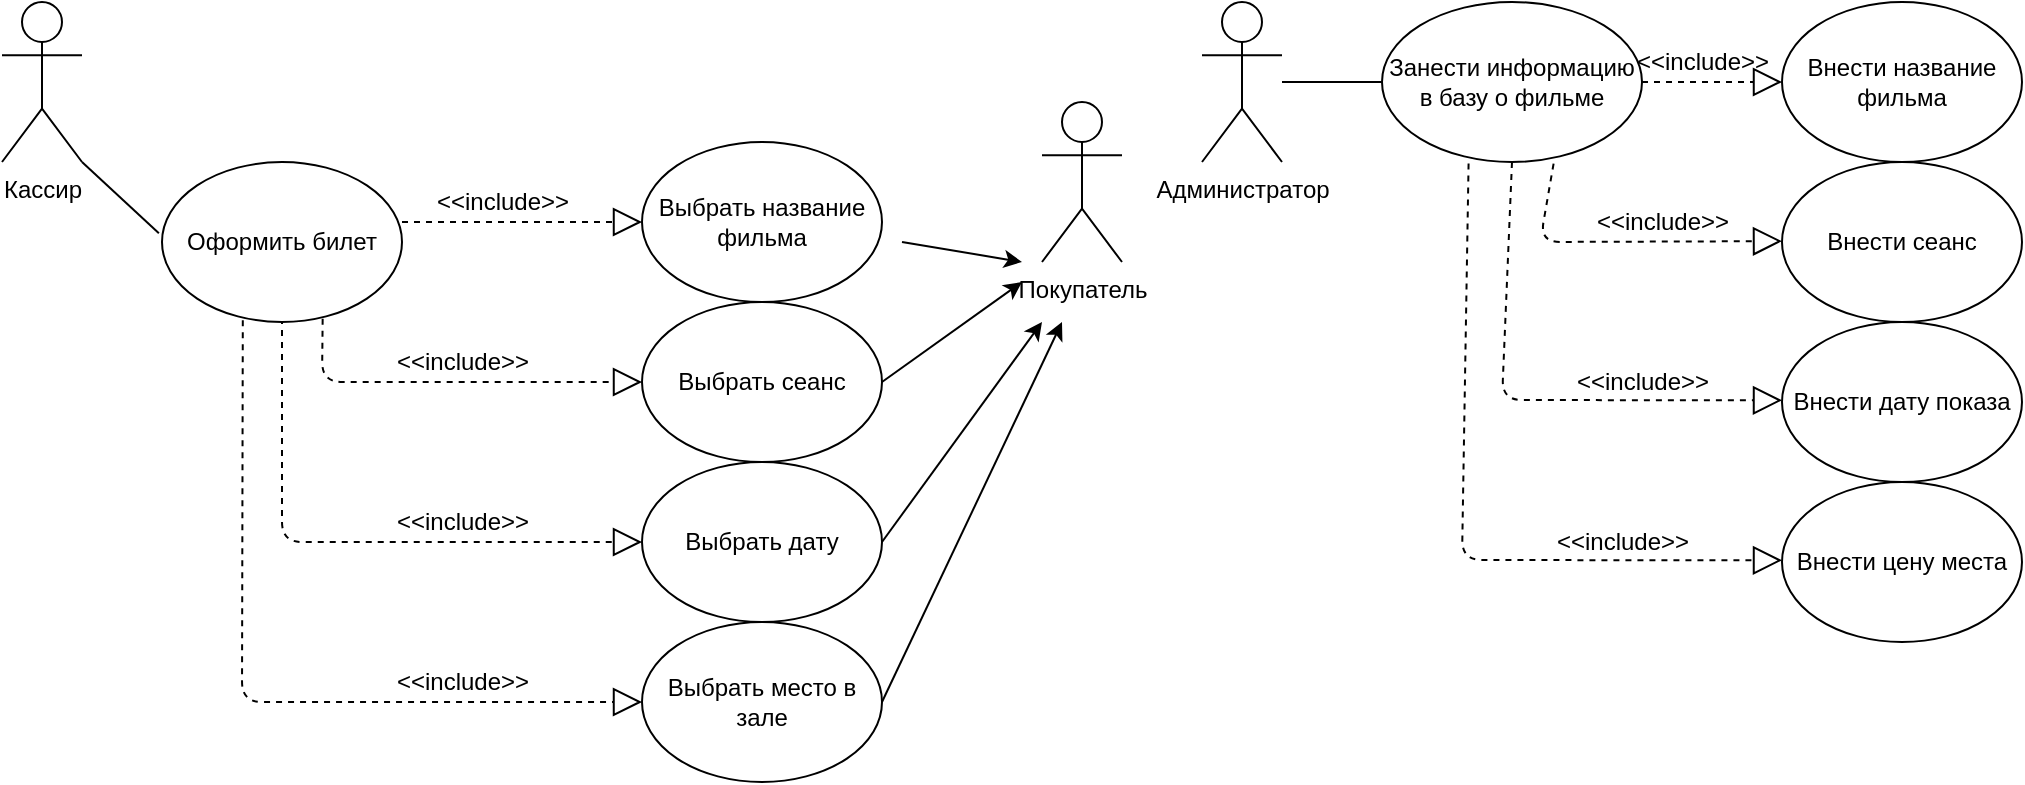 <mxfile version="13.9.9" type="device"><diagram id="kCnkkArgiiboDyR1QDmq" name="Страница 1"><mxGraphModel dx="1662" dy="832" grid="1" gridSize="10" guides="1" tooltips="1" connect="1" arrows="1" fold="1" page="1" pageScale="1" pageWidth="827" pageHeight="1169" math="0" shadow="0"><root><mxCell id="0"/><mxCell id="1" parent="0"/><mxCell id="6d6DmpOAxH22jaKZCV1S-1" value="Кассир" style="shape=umlActor;verticalLabelPosition=bottom;verticalAlign=top;html=1;outlineConnect=0;" vertex="1" parent="1"><mxGeometry x="80" y="160" width="40" height="80" as="geometry"/></mxCell><mxCell id="6d6DmpOAxH22jaKZCV1S-14" value="" style="endArrow=block;dashed=1;endFill=0;endSize=12;html=1;" edge="1" parent="1"><mxGeometry width="160" relative="1" as="geometry"><mxPoint x="280" y="270" as="sourcePoint"/><mxPoint x="400" y="270" as="targetPoint"/></mxGeometry></mxCell><mxCell id="6d6DmpOAxH22jaKZCV1S-15" value="&amp;lt;&amp;lt;include&amp;gt;&amp;gt;" style="text;html=1;align=center;verticalAlign=middle;resizable=0;points=[];autosize=1;" vertex="1" parent="1"><mxGeometry x="290" y="250" width="80" height="20" as="geometry"/></mxCell><mxCell id="6d6DmpOAxH22jaKZCV1S-16" value="" style="endArrow=block;dashed=1;endFill=0;endSize=12;html=1;exitX=0.671;exitY=1.007;exitDx=0;exitDy=0;exitPerimeter=0;entryX=0;entryY=0.5;entryDx=0;entryDy=0;" edge="1" parent="1"><mxGeometry width="160" relative="1" as="geometry"><mxPoint x="240.52" y="300.42" as="sourcePoint"/><mxPoint x="400" y="350" as="targetPoint"/><Array as="points"><mxPoint x="240" y="350"/></Array></mxGeometry></mxCell><mxCell id="6d6DmpOAxH22jaKZCV1S-17" value="&amp;lt;&amp;lt;include&amp;gt;&amp;gt;" style="text;html=1;align=center;verticalAlign=middle;resizable=0;points=[];autosize=1;" vertex="1" parent="1"><mxGeometry x="270" y="330" width="80" height="20" as="geometry"/></mxCell><mxCell id="6d6DmpOAxH22jaKZCV1S-19" value="" style="endArrow=block;dashed=1;endFill=0;endSize=12;html=1;exitX=0.5;exitY=1;exitDx=0;exitDy=0;entryX=0;entryY=0.5;entryDx=0;entryDy=0;" edge="1" parent="1"><mxGeometry width="160" relative="1" as="geometry"><mxPoint x="220" y="300" as="sourcePoint"/><mxPoint x="400" y="430" as="targetPoint"/><Array as="points"><mxPoint x="220" y="430"/></Array></mxGeometry></mxCell><mxCell id="6d6DmpOAxH22jaKZCV1S-20" value="&amp;lt;&amp;lt;include&amp;gt;&amp;gt;" style="text;html=1;align=center;verticalAlign=middle;resizable=0;points=[];autosize=1;" vertex="1" parent="1"><mxGeometry x="270" y="410" width="80" height="20" as="geometry"/></mxCell><mxCell id="6d6DmpOAxH22jaKZCV1S-21" value="" style="endArrow=block;dashed=1;endFill=0;endSize=12;html=1;exitX=0.337;exitY=1.019;exitDx=0;exitDy=0;exitPerimeter=0;" edge="1" parent="1"><mxGeometry width="160" relative="1" as="geometry"><mxPoint x="200.44" y="301.14" as="sourcePoint"/><mxPoint x="400" y="510" as="targetPoint"/><Array as="points"><mxPoint x="200" y="510"/></Array></mxGeometry></mxCell><mxCell id="6d6DmpOAxH22jaKZCV1S-22" value="&amp;lt;&amp;lt;include&amp;gt;&amp;gt;" style="text;html=1;align=center;verticalAlign=middle;resizable=0;points=[];autosize=1;" vertex="1" parent="1"><mxGeometry x="270" y="490" width="80" height="20" as="geometry"/></mxCell><mxCell id="6d6DmpOAxH22jaKZCV1S-25" value="&lt;span&gt;Оформить билет&lt;/span&gt;" style="ellipse;whiteSpace=wrap;html=1;" vertex="1" parent="1"><mxGeometry x="160" y="240" width="120" height="80" as="geometry"/></mxCell><mxCell id="6d6DmpOAxH22jaKZCV1S-26" value="&lt;span&gt;Выбрать название фильма&lt;/span&gt;" style="ellipse;whiteSpace=wrap;html=1;" vertex="1" parent="1"><mxGeometry x="400" y="230" width="120" height="80" as="geometry"/></mxCell><mxCell id="6d6DmpOAxH22jaKZCV1S-27" value="&lt;span&gt;Выбрать сеанс&lt;/span&gt;" style="ellipse;whiteSpace=wrap;html=1;" vertex="1" parent="1"><mxGeometry x="400" y="310" width="120" height="80" as="geometry"/></mxCell><mxCell id="6d6DmpOAxH22jaKZCV1S-28" value="&lt;span&gt;Выбрать дату&lt;/span&gt;" style="ellipse;whiteSpace=wrap;html=1;" vertex="1" parent="1"><mxGeometry x="400" y="390" width="120" height="80" as="geometry"/></mxCell><mxCell id="6d6DmpOAxH22jaKZCV1S-29" value="&lt;span&gt;Выбрать место в зале&lt;/span&gt;" style="ellipse;whiteSpace=wrap;html=1;" vertex="1" parent="1"><mxGeometry x="400" y="470" width="120" height="80" as="geometry"/></mxCell><mxCell id="6d6DmpOAxH22jaKZCV1S-32" value="" style="endArrow=none;html=1;entryX=-0.013;entryY=0.445;entryDx=0;entryDy=0;entryPerimeter=0;exitX=1;exitY=1;exitDx=0;exitDy=0;exitPerimeter=0;" edge="1" parent="1" source="6d6DmpOAxH22jaKZCV1S-1" target="6d6DmpOAxH22jaKZCV1S-25"><mxGeometry width="50" height="50" relative="1" as="geometry"><mxPoint x="120" y="290" as="sourcePoint"/><mxPoint x="170" y="240" as="targetPoint"/></mxGeometry></mxCell><mxCell id="6d6DmpOAxH22jaKZCV1S-33" value="Покупатель" style="shape=umlActor;verticalLabelPosition=bottom;verticalAlign=top;html=1;outlineConnect=0;" vertex="1" parent="1"><mxGeometry x="600" y="210" width="40" height="80" as="geometry"/></mxCell><mxCell id="6d6DmpOAxH22jaKZCV1S-52" value="Администратор" style="shape=umlActor;verticalLabelPosition=bottom;verticalAlign=top;html=1;outlineConnect=0;" vertex="1" parent="1"><mxGeometry x="680" y="160" width="40" height="80" as="geometry"/></mxCell><mxCell id="6d6DmpOAxH22jaKZCV1S-53" value="Занести информацию в базу о фильме" style="ellipse;whiteSpace=wrap;html=1;" vertex="1" parent="1"><mxGeometry x="770" y="160" width="130" height="80" as="geometry"/></mxCell><mxCell id="6d6DmpOAxH22jaKZCV1S-54" value="&lt;span&gt;Внести название фильма&lt;/span&gt;" style="ellipse;whiteSpace=wrap;html=1;" vertex="1" parent="1"><mxGeometry x="970" y="160" width="120" height="80" as="geometry"/></mxCell><mxCell id="6d6DmpOAxH22jaKZCV1S-55" value="&lt;span&gt;Внести сеанс&lt;/span&gt;" style="ellipse;whiteSpace=wrap;html=1;" vertex="1" parent="1"><mxGeometry x="970" y="240" width="120" height="80" as="geometry"/></mxCell><mxCell id="6d6DmpOAxH22jaKZCV1S-56" value="&lt;span&gt;Внести дату показа&lt;/span&gt;" style="ellipse;whiteSpace=wrap;html=1;" vertex="1" parent="1"><mxGeometry x="970" y="320" width="120" height="80" as="geometry"/></mxCell><mxCell id="6d6DmpOAxH22jaKZCV1S-57" value="&lt;span&gt;Внести цену места&lt;/span&gt;" style="ellipse;whiteSpace=wrap;html=1;" vertex="1" parent="1"><mxGeometry x="970" y="400" width="120" height="80" as="geometry"/></mxCell><mxCell id="6d6DmpOAxH22jaKZCV1S-58" value="" style="endArrow=block;dashed=1;endFill=0;endSize=12;html=1;" edge="1" source="6d6DmpOAxH22jaKZCV1S-53" parent="1"><mxGeometry width="160" relative="1" as="geometry"><mxPoint x="890" y="200" as="sourcePoint"/><mxPoint x="970" y="200" as="targetPoint"/></mxGeometry></mxCell><mxCell id="6d6DmpOAxH22jaKZCV1S-59" value="" style="endArrow=block;dashed=1;endFill=0;endSize=12;html=1;exitX=0.66;exitY=1.01;exitDx=0;exitDy=0;exitPerimeter=0;" edge="1" source="6d6DmpOAxH22jaKZCV1S-53" parent="1"><mxGeometry width="160" relative="1" as="geometry"><mxPoint x="850" y="280" as="sourcePoint"/><mxPoint x="970" y="279.58" as="targetPoint"/><Array as="points"><mxPoint x="849" y="280"/></Array></mxGeometry></mxCell><mxCell id="6d6DmpOAxH22jaKZCV1S-60" value="" style="endArrow=block;dashed=1;endFill=0;endSize=12;html=1;exitX=0.5;exitY=1;exitDx=0;exitDy=0;" edge="1" source="6d6DmpOAxH22jaKZCV1S-53" parent="1"><mxGeometry width="160" relative="1" as="geometry"><mxPoint x="849.2" y="320.4" as="sourcePoint"/><mxPoint x="970" y="359.18" as="targetPoint"/><Array as="points"><mxPoint x="830" y="359"/></Array></mxGeometry></mxCell><mxCell id="6d6DmpOAxH22jaKZCV1S-61" value="" style="endArrow=block;dashed=1;endFill=0;endSize=12;html=1;exitX=0.333;exitY=1.01;exitDx=0;exitDy=0;exitPerimeter=0;" edge="1" source="6d6DmpOAxH22jaKZCV1S-53" parent="1"><mxGeometry width="160" relative="1" as="geometry"><mxPoint x="830" y="320" as="sourcePoint"/><mxPoint x="970" y="439.18" as="targetPoint"/><Array as="points"><mxPoint x="810" y="439"/></Array></mxGeometry></mxCell><mxCell id="6d6DmpOAxH22jaKZCV1S-62" value="&amp;lt;&amp;lt;include&amp;gt;&amp;gt;" style="text;html=1;align=center;verticalAlign=middle;resizable=0;points=[];autosize=1;" vertex="1" parent="1"><mxGeometry x="890" y="180" width="80" height="20" as="geometry"/></mxCell><mxCell id="6d6DmpOAxH22jaKZCV1S-63" value="&amp;lt;&amp;lt;include&amp;gt;&amp;gt;" style="text;html=1;align=center;verticalAlign=middle;resizable=0;points=[];autosize=1;" vertex="1" parent="1"><mxGeometry x="870" y="260" width="80" height="20" as="geometry"/></mxCell><mxCell id="6d6DmpOAxH22jaKZCV1S-64" value="&amp;lt;&amp;lt;include&amp;gt;&amp;gt;" style="text;html=1;align=center;verticalAlign=middle;resizable=0;points=[];autosize=1;" vertex="1" parent="1"><mxGeometry x="860" y="340" width="80" height="20" as="geometry"/></mxCell><mxCell id="6d6DmpOAxH22jaKZCV1S-65" value="&amp;lt;&amp;lt;include&amp;gt;&amp;gt;" style="text;html=1;align=center;verticalAlign=middle;resizable=0;points=[];autosize=1;" vertex="1" parent="1"><mxGeometry x="850" y="420" width="80" height="20" as="geometry"/></mxCell><mxCell id="6d6DmpOAxH22jaKZCV1S-66" value="" style="endArrow=none;html=1;entryX=0;entryY=0.5;entryDx=0;entryDy=0;" edge="1" source="6d6DmpOAxH22jaKZCV1S-52" target="6d6DmpOAxH22jaKZCV1S-53" parent="1"><mxGeometry width="50" height="50" relative="1" as="geometry"><mxPoint x="730" y="260" as="sourcePoint"/><mxPoint x="780" y="210" as="targetPoint"/></mxGeometry></mxCell><mxCell id="6d6DmpOAxH22jaKZCV1S-67" value="" style="endArrow=classic;html=1;" edge="1" parent="1"><mxGeometry width="50" height="50" relative="1" as="geometry"><mxPoint x="530" y="280" as="sourcePoint"/><mxPoint x="590" y="290" as="targetPoint"/></mxGeometry></mxCell><mxCell id="6d6DmpOAxH22jaKZCV1S-68" value="" style="endArrow=classic;html=1;" edge="1" parent="1"><mxGeometry width="50" height="50" relative="1" as="geometry"><mxPoint x="520" y="350" as="sourcePoint"/><mxPoint x="590" y="300" as="targetPoint"/></mxGeometry></mxCell><mxCell id="6d6DmpOAxH22jaKZCV1S-69" value="" style="endArrow=classic;html=1;" edge="1" parent="1"><mxGeometry width="50" height="50" relative="1" as="geometry"><mxPoint x="520" y="430" as="sourcePoint"/><mxPoint x="600" y="320" as="targetPoint"/></mxGeometry></mxCell><mxCell id="6d6DmpOAxH22jaKZCV1S-70" value="" style="endArrow=classic;html=1;" edge="1" parent="1"><mxGeometry width="50" height="50" relative="1" as="geometry"><mxPoint x="520" y="510" as="sourcePoint"/><mxPoint x="610" y="320" as="targetPoint"/></mxGeometry></mxCell></root></mxGraphModel></diagram></mxfile>